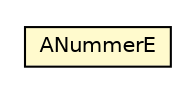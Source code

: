 #!/usr/local/bin/dot
#
# Class diagram 
# Generated by UMLGraph version R5_6-24-gf6e263 (http://www.umlgraph.org/)
#

digraph G {
	edge [fontname="Helvetica",fontsize=10,labelfontname="Helvetica",labelfontsize=10];
	node [fontname="Helvetica",fontsize=10,shape=plaintext];
	nodesep=0.25;
	ranksep=0.5;
	// nl.egem.stuf.sector.bg._0204.ANummerE
	c32330 [label=<<table title="nl.egem.stuf.sector.bg._0204.ANummerE" border="0" cellborder="1" cellspacing="0" cellpadding="2" port="p" bgcolor="lemonChiffon" href="./ANummerE.html">
		<tr><td><table border="0" cellspacing="0" cellpadding="1">
<tr><td align="center" balign="center"> ANummerE </td></tr>
		</table></td></tr>
		</table>>, URL="./ANummerE.html", fontname="Helvetica", fontcolor="black", fontsize=10.0];
}

